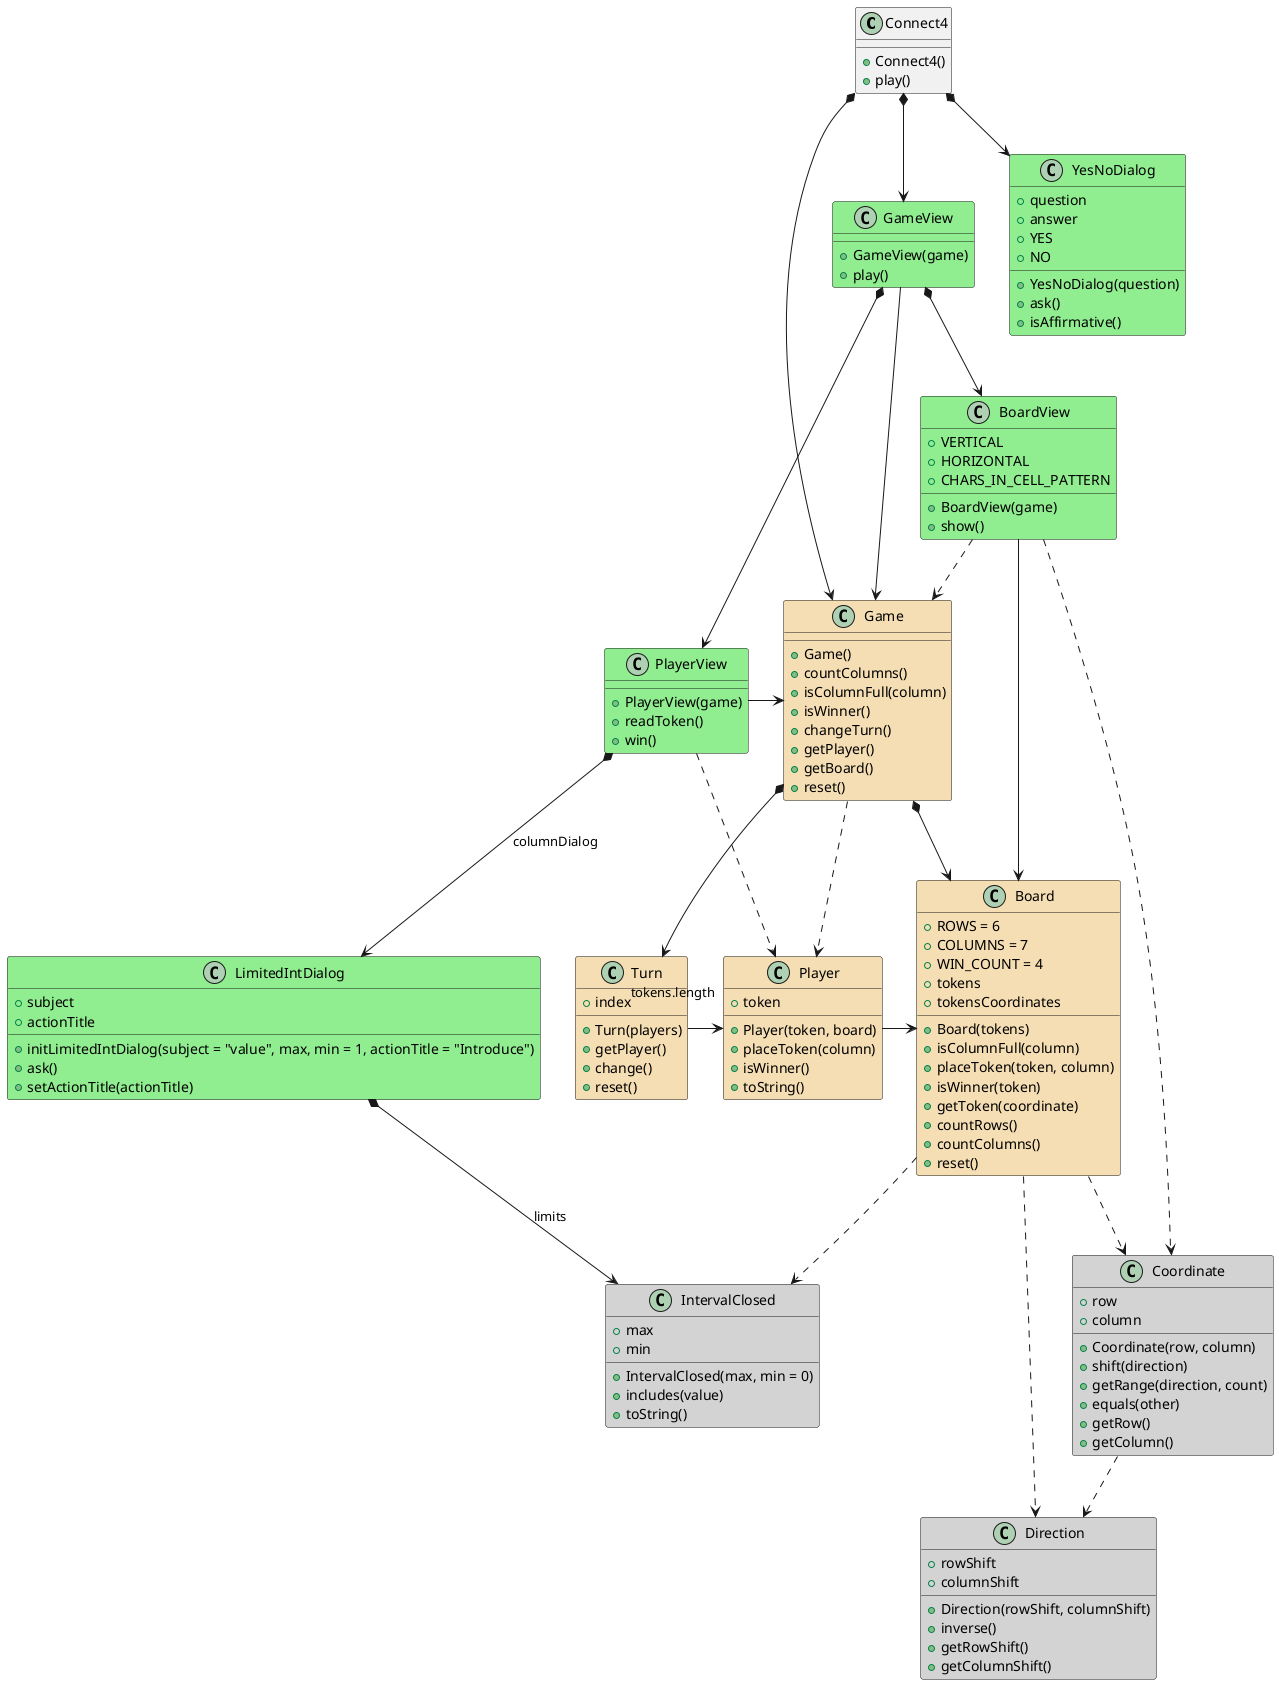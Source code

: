 @startuml analysis

class Connect4 {

    + Connect4()
    + play()
}
Connect4 *-down-> Game
Connect4 *-down-> GameView
Connect4 *-down-> YesNoDialog

class YesNoDialog #LightGreen {      
    + question
    + answer  
    + YES
    + NO     

    + YesNoDialog(question)
    + ask()
    + isAffirmative()
}

class GameView #LightGreen {
    + GameView(game)
    + play()
}
GameView -right-> Game
GameView *-down-> PlayerView
GameView *-down-> BoardView

class Game #Wheat{  

    + Game()
    + countColumns()
    + isColumnFull(column)
    + isWinner() 
    + changeTurn()
    + getPlayer()
    + getBoard()
    + reset()
}
Game *-down-> Turn
Game *-down-> Board
Game ..> Player

class Turn #Wheat{
    + index

    + Turn(players)  
    + getPlayer()  
    + change()   
    + reset() 
}
Turn -right-> "tokens.length" Player


class PlayerView #LightGreen {
    + PlayerView(game)
    + readToken()
    + win()
}
PlayerView -right-> Game
PlayerView ..> Player
PlayerView *-down-> LimitedIntDialog : columnDialog

class LimitedIntDialog #LightGreen {
    + subject
    + actionTitle
    
    + initLimitedIntDialog(subject = "value", max, min = 1, actionTitle = "Introduce") 
    + ask()
    + setActionTitle(actionTitle)
}
LimitedIntDialog *-down-> IntervalClosed : limits

class IntervalClosed #LightGray{
    + max
    + min

    + IntervalClosed(max, min = 0)
    + includes(value)
    + toString()
}

class Player #Wheat{
    + token

    + Player(token, board)
    + placeToken(column)
    + isWinner()
    + toString()
}
Player -right-> Board

class Board #Wheat{
    + ROWS = 6
    + COLUMNS = 7
    + WIN_COUNT = 4
    + tokens
    + tokensCoordinates
    
    + Board(tokens)
    + isColumnFull(column)
    + placeToken(token, column)
    + isWinner(token)  
    + getToken(coordinate) 
    + countRows()
    + countColumns()
    + reset()    
}
Board ..> IntervalClosed
Board ..> Coordinate
Board ..> Direction

class Direction #LightGray{
    + rowShift
    + columnShift

    + Direction(rowShift, columnShift)
    + inverse()
    + getRowShift()
    + getColumnShift()
}

class Coordinate #LightGray{
    + row
    + column 

    + Coordinate(row, column)
    + shift(direction)
    + getRange(direction, count)
    + equals(other)   
    + getRow()
    + getColumn()
}
Coordinate ..> Direction

class BoardView #LightGreen {
    + VERTICAL
    + HORIZONTAL
    + CHARS_IN_CELL_PATTERN

    + BoardView(game)
    + show()
}
BoardView -right-> Board
BoardView ..> Game
BoardView ..> Coordinate

/'




















enum Color #Wheat{
    + X
    + O   
    + NONE 

    - initColor(value)
    + {static} get(ordinal) 
    + {static} values()  
    + ordinal()
    + isNone()
    + toString()
}
Color ..> ClosedInterval




'/

@enduml